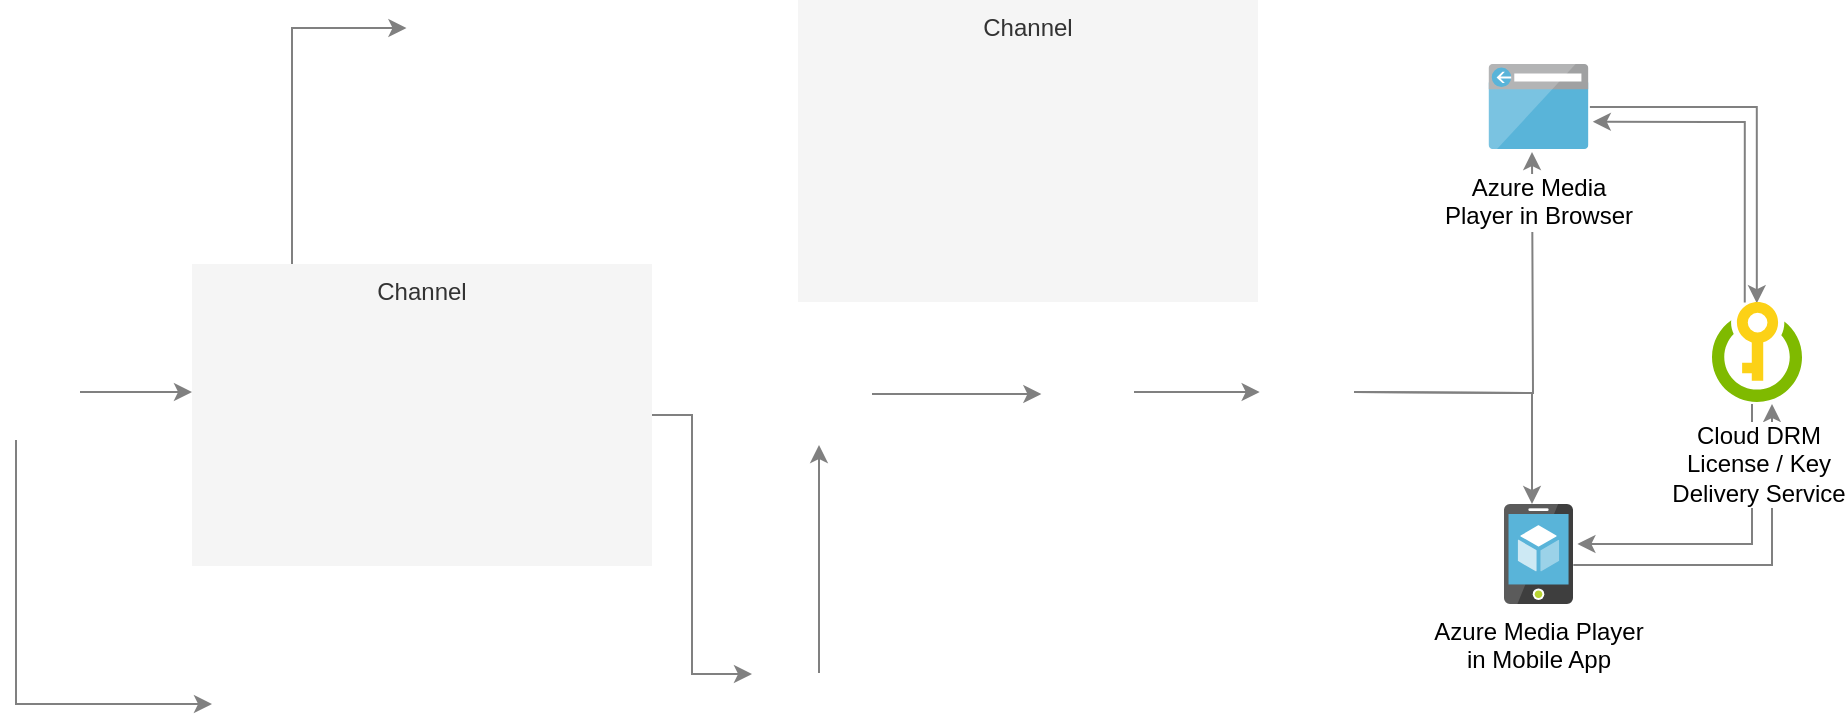 <mxfile version="16.1.0" type="github">
  <diagram id="WI9T0HZ2pTsCkuznbFz-" name="Page-1">
    <mxGraphModel dx="782" dy="436" grid="1" gridSize="10" guides="1" tooltips="1" connect="1" arrows="1" fold="1" page="1" pageScale="1" pageWidth="1169" pageHeight="827" math="0" shadow="0">
      <root>
        <mxCell id="0" />
        <mxCell id="1" parent="0" />
        <mxCell id="AcxdMaKK0mU5kZiv2lnr-30" style="edgeStyle=orthogonalEdgeStyle;rounded=0;orthogonalLoop=1;jettySize=auto;html=1;strokeColor=#808080;entryX=1.064;entryY=0.4;entryDx=0;entryDy=0;entryPerimeter=0;" parent="1" target="AcxdMaKK0mU5kZiv2lnr-13" edge="1">
          <mxGeometry relative="1" as="geometry">
            <mxPoint x="1010" y="230" as="sourcePoint" />
            <mxPoint x="930.728" y="320.515" as="targetPoint" />
            <Array as="points">
              <mxPoint x="1010" y="300" />
            </Array>
          </mxGeometry>
        </mxCell>
        <mxCell id="AcxdMaKK0mU5kZiv2lnr-18" style="edgeStyle=orthogonalEdgeStyle;rounded=0;orthogonalLoop=1;jettySize=auto;html=1;entryX=-0.044;entryY=0.367;entryDx=0;entryDy=0;entryPerimeter=0;strokeColor=#808080;" parent="1" source="AcxdMaKK0mU5kZiv2lnr-4" edge="1">
          <mxGeometry relative="1" as="geometry">
            <Array as="points">
              <mxPoint x="280" y="42" />
            </Array>
            <mxPoint x="337.228" y="42.02" as="targetPoint" />
          </mxGeometry>
        </mxCell>
        <mxCell id="AcxdMaKK0mU5kZiv2lnr-21" style="edgeStyle=orthogonalEdgeStyle;rounded=0;orthogonalLoop=1;jettySize=auto;html=1;strokeColor=#808080;" parent="1" source="AcxdMaKK0mU5kZiv2lnr-4" edge="1">
          <mxGeometry relative="1" as="geometry">
            <mxPoint x="510" y="365" as="targetPoint" />
            <Array as="points">
              <mxPoint x="480" y="236" />
              <mxPoint x="480" y="365" />
            </Array>
          </mxGeometry>
        </mxCell>
        <mxCell id="AcxdMaKK0mU5kZiv2lnr-16" style="edgeStyle=orthogonalEdgeStyle;rounded=0;orthogonalLoop=1;jettySize=auto;html=1;strokeColor=#808080;" parent="1" target="AcxdMaKK0mU5kZiv2lnr-4" edge="1">
          <mxGeometry relative="1" as="geometry">
            <Array as="points">
              <mxPoint x="220" y="224" />
              <mxPoint x="220" y="224" />
            </Array>
            <mxPoint x="174" y="224" as="sourcePoint" />
          </mxGeometry>
        </mxCell>
        <mxCell id="AcxdMaKK0mU5kZiv2lnr-19" style="edgeStyle=orthogonalEdgeStyle;rounded=0;orthogonalLoop=1;jettySize=auto;html=1;strokeColor=#808080;" parent="1" edge="1">
          <mxGeometry relative="1" as="geometry">
            <Array as="points">
              <mxPoint x="142" y="380" />
            </Array>
            <mxPoint x="142" y="248" as="sourcePoint" />
            <mxPoint x="240" y="380" as="targetPoint" />
          </mxGeometry>
        </mxCell>
        <mxCell id="AcxdMaKK0mU5kZiv2lnr-17" style="edgeStyle=elbowEdgeStyle;rounded=0;orthogonalLoop=1;jettySize=auto;html=1;entryX=-0.016;entryY=0.49;entryDx=0;entryDy=0;entryPerimeter=0;elbow=vertical;strokeColor=#808080;" parent="1" edge="1">
          <mxGeometry relative="1" as="geometry">
            <mxPoint x="306" y="223" as="sourcePoint" />
            <mxPoint x="376.976" y="223.36" as="targetPoint" />
          </mxGeometry>
        </mxCell>
        <mxCell id="AcxdMaKK0mU5kZiv2lnr-23" style="edgeStyle=elbowEdgeStyle;rounded=0;orthogonalLoop=1;jettySize=auto;html=1;entryX=-0.007;entryY=0.52;entryDx=0;entryDy=0;entryPerimeter=0;elbow=vertical;strokeColor=#808080;" parent="1" edge="1">
          <mxGeometry relative="1" as="geometry">
            <mxPoint x="570" y="225" as="sourcePoint" />
            <mxPoint x="654.685" y="225" as="targetPoint" />
          </mxGeometry>
        </mxCell>
        <mxCell id="AcxdMaKK0mU5kZiv2lnr-22" style="edgeStyle=orthogonalEdgeStyle;rounded=0;orthogonalLoop=1;jettySize=auto;html=1;strokeColor=#808080;" parent="1" edge="1">
          <mxGeometry relative="1" as="geometry">
            <mxPoint x="543.5" y="364.5" as="sourcePoint" />
            <mxPoint x="543.5" y="250.5" as="targetPoint" />
          </mxGeometry>
        </mxCell>
        <mxCell id="AcxdMaKK0mU5kZiv2lnr-24" style="edgeStyle=elbowEdgeStyle;rounded=0;orthogonalLoop=1;jettySize=auto;html=1;entryX=0.009;entryY=0.518;entryDx=0;entryDy=0;entryPerimeter=0;elbow=vertical;strokeColor=#808080;" parent="1" edge="1">
          <mxGeometry relative="1" as="geometry">
            <mxPoint x="701" y="224" as="sourcePoint" />
            <mxPoint x="763.837" y="223.698" as="targetPoint" />
            <Array as="points">
              <mxPoint x="730" y="224" />
            </Array>
          </mxGeometry>
        </mxCell>
        <mxCell id="AcxdMaKK0mU5kZiv2lnr-25" style="edgeStyle=orthogonalEdgeStyle;rounded=0;orthogonalLoop=1;jettySize=auto;html=1;strokeColor=#808080;" parent="1" edge="1">
          <mxGeometry relative="1" as="geometry">
            <mxPoint x="900" y="104" as="targetPoint" />
            <mxPoint x="811" y="224" as="sourcePoint" />
          </mxGeometry>
        </mxCell>
        <mxCell id="AcxdMaKK0mU5kZiv2lnr-26" style="edgeStyle=orthogonalEdgeStyle;rounded=0;orthogonalLoop=1;jettySize=auto;html=1;entryX=0.406;entryY=0;entryDx=0;entryDy=0;entryPerimeter=0;strokeColor=#808080;" parent="1" target="AcxdMaKK0mU5kZiv2lnr-13" edge="1">
          <mxGeometry relative="1" as="geometry">
            <mxPoint x="811" y="224" as="sourcePoint" />
          </mxGeometry>
        </mxCell>
        <mxCell id="AcxdMaKK0mU5kZiv2lnr-28" style="edgeStyle=orthogonalEdgeStyle;rounded=0;orthogonalLoop=1;jettySize=auto;html=1;exitX=1.014;exitY=0.505;exitDx=0;exitDy=0;exitPerimeter=0;entryX=0.498;entryY=0.012;entryDx=0;entryDy=0;entryPerimeter=0;strokeColor=#808080;" parent="1" source="AcxdMaKK0mU5kZiv2lnr-12" target="AcxdMaKK0mU5kZiv2lnr-14" edge="1">
          <mxGeometry relative="1" as="geometry" />
        </mxCell>
        <mxCell id="AcxdMaKK0mU5kZiv2lnr-27" style="edgeStyle=orthogonalEdgeStyle;rounded=0;orthogonalLoop=1;jettySize=auto;html=1;exitX=1.004;exitY=0.609;exitDx=0;exitDy=0;exitPerimeter=0;strokeColor=#808080;" parent="1" source="AcxdMaKK0mU5kZiv2lnr-13" edge="1">
          <mxGeometry relative="1" as="geometry">
            <mxPoint x="1020" y="230" as="targetPoint" />
            <Array as="points">
              <mxPoint x="1020" y="310" />
            </Array>
          </mxGeometry>
        </mxCell>
        <mxCell id="AcxdMaKK0mU5kZiv2lnr-4" value="Channel" style="rounded=0;whiteSpace=wrap;html=1;fillColor=#f5f5f5;strokeColor=none;fontColor=#333333;verticalAlign=top;" parent="1" vertex="1">
          <mxGeometry x="230" y="160" width="230" height="151" as="geometry" />
        </mxCell>
        <mxCell id="AcxdMaKK0mU5kZiv2lnr-12" value="Azure Media&lt;br&gt;Player in Browser&lt;br&gt;" style="aspect=fixed;html=1;perimeter=none;align=center;shadow=0;dashed=0;image;fontSize=12;image=img/lib/mscae/Browser.svg;spacingTop=5;" parent="1" vertex="1">
          <mxGeometry x="878.25" y="60" width="50" height="42.5" as="geometry" />
        </mxCell>
        <mxCell id="AcxdMaKK0mU5kZiv2lnr-13" value="Azure Media Player&lt;br&gt;in Mobile App&lt;br&gt;" style="aspect=fixed;html=1;perimeter=none;align=center;shadow=0;dashed=0;image;fontSize=12;image=img/lib/mscae/App_Service_Mobile_App.svg;" parent="1" vertex="1">
          <mxGeometry x="886.0" y="280" width="34.5" height="50" as="geometry" />
        </mxCell>
        <mxCell id="AcxdMaKK0mU5kZiv2lnr-14" value="Cloud DRM&lt;br&gt;License / Key&lt;br&gt;Delivery Service&lt;br&gt;" style="aspect=fixed;html=1;perimeter=none;align=center;shadow=0;dashed=0;image;fontSize=12;image=img/lib/mscae/KeyVault.svg;spacingTop=3;" parent="1" vertex="1">
          <mxGeometry x="990" y="179" width="45" height="50" as="geometry" />
        </mxCell>
        <mxCell id="AcxdMaKK0mU5kZiv2lnr-29" style="edgeStyle=orthogonalEdgeStyle;rounded=0;orthogonalLoop=1;jettySize=auto;html=1;exitX=0.364;exitY=0.004;exitDx=0;exitDy=0;exitPerimeter=0;entryX=1.043;entryY=0.678;entryDx=0;entryDy=0;entryPerimeter=0;strokeColor=#808080;" parent="1" source="AcxdMaKK0mU5kZiv2lnr-14" target="AcxdMaKK0mU5kZiv2lnr-12" edge="1">
          <mxGeometry relative="1" as="geometry">
            <mxPoint x="1022.552" y="209.414" as="sourcePoint" />
            <mxPoint x="939.103" y="91.483" as="targetPoint" />
            <Array as="points">
              <mxPoint x="1006" y="89" />
              <mxPoint x="990" y="89" />
            </Array>
          </mxGeometry>
        </mxCell>
        <mxCell id="juTeedIcPSSgVDFVss3v-1" value="Channel" style="rounded=0;whiteSpace=wrap;html=1;fillColor=#f5f5f5;strokeColor=none;fontColor=#333333;verticalAlign=top;" vertex="1" parent="1">
          <mxGeometry x="533" y="28" width="230" height="151" as="geometry" />
        </mxCell>
      </root>
    </mxGraphModel>
  </diagram>
</mxfile>
